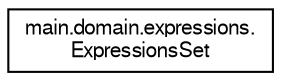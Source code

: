 digraph "Jerarquia Gràfica de la Classe"
{
 // LATEX_PDF_SIZE
  edge [fontname="FreeSans",fontsize="10",labelfontname="FreeSans",labelfontsize="10"];
  node [fontname="FreeSans",fontsize="10",shape=record];
  rankdir="LR";
  Node0 [label="main.domain.expressions.\lExpressionsSet",height=0.2,width=0.4,color="black", fillcolor="white", style="filled",URL="$classmain_1_1domain_1_1expressions_1_1_expressions_set.html",tooltip="Classe que emmagatzema totes les expression booleanes que estan registrades al sistema i que en perme..."];
}
